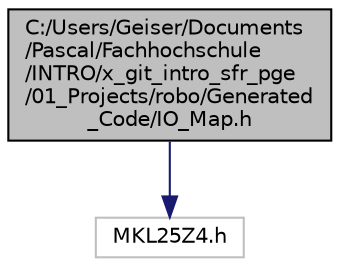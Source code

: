 digraph "C:/Users/Geiser/Documents/Pascal/Fachhochschule/INTRO/x_git_intro_sfr_pge/01_Projects/robo/Generated_Code/IO_Map.h"
{
  edge [fontname="Helvetica",fontsize="10",labelfontname="Helvetica",labelfontsize="10"];
  node [fontname="Helvetica",fontsize="10",shape=record];
  Node1 [label="C:/Users/Geiser/Documents\l/Pascal/Fachhochschule\l/INTRO/x_git_intro_sfr_pge\l/01_Projects/robo/Generated\l_Code/IO_Map.h",height=0.2,width=0.4,color="black", fillcolor="grey75", style="filled", fontcolor="black"];
  Node1 -> Node2 [color="midnightblue",fontsize="10",style="solid",fontname="Helvetica"];
  Node2 [label="MKL25Z4.h",height=0.2,width=0.4,color="grey75", fillcolor="white", style="filled"];
}
